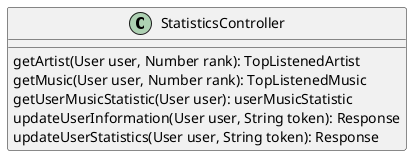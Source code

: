 @startuml
'https://plantuml.com/class-diagram

class StatisticsController {
    getArtist(User user, Number rank): TopListenedArtist
    getMusic(User user, Number rank): TopListenedMusic
    getUserMusicStatistic(User user): userMusicStatistic
    updateUserInformation(User user, String token): Response
    updateUserStatistics(User user, String token): Response
}

@enduml